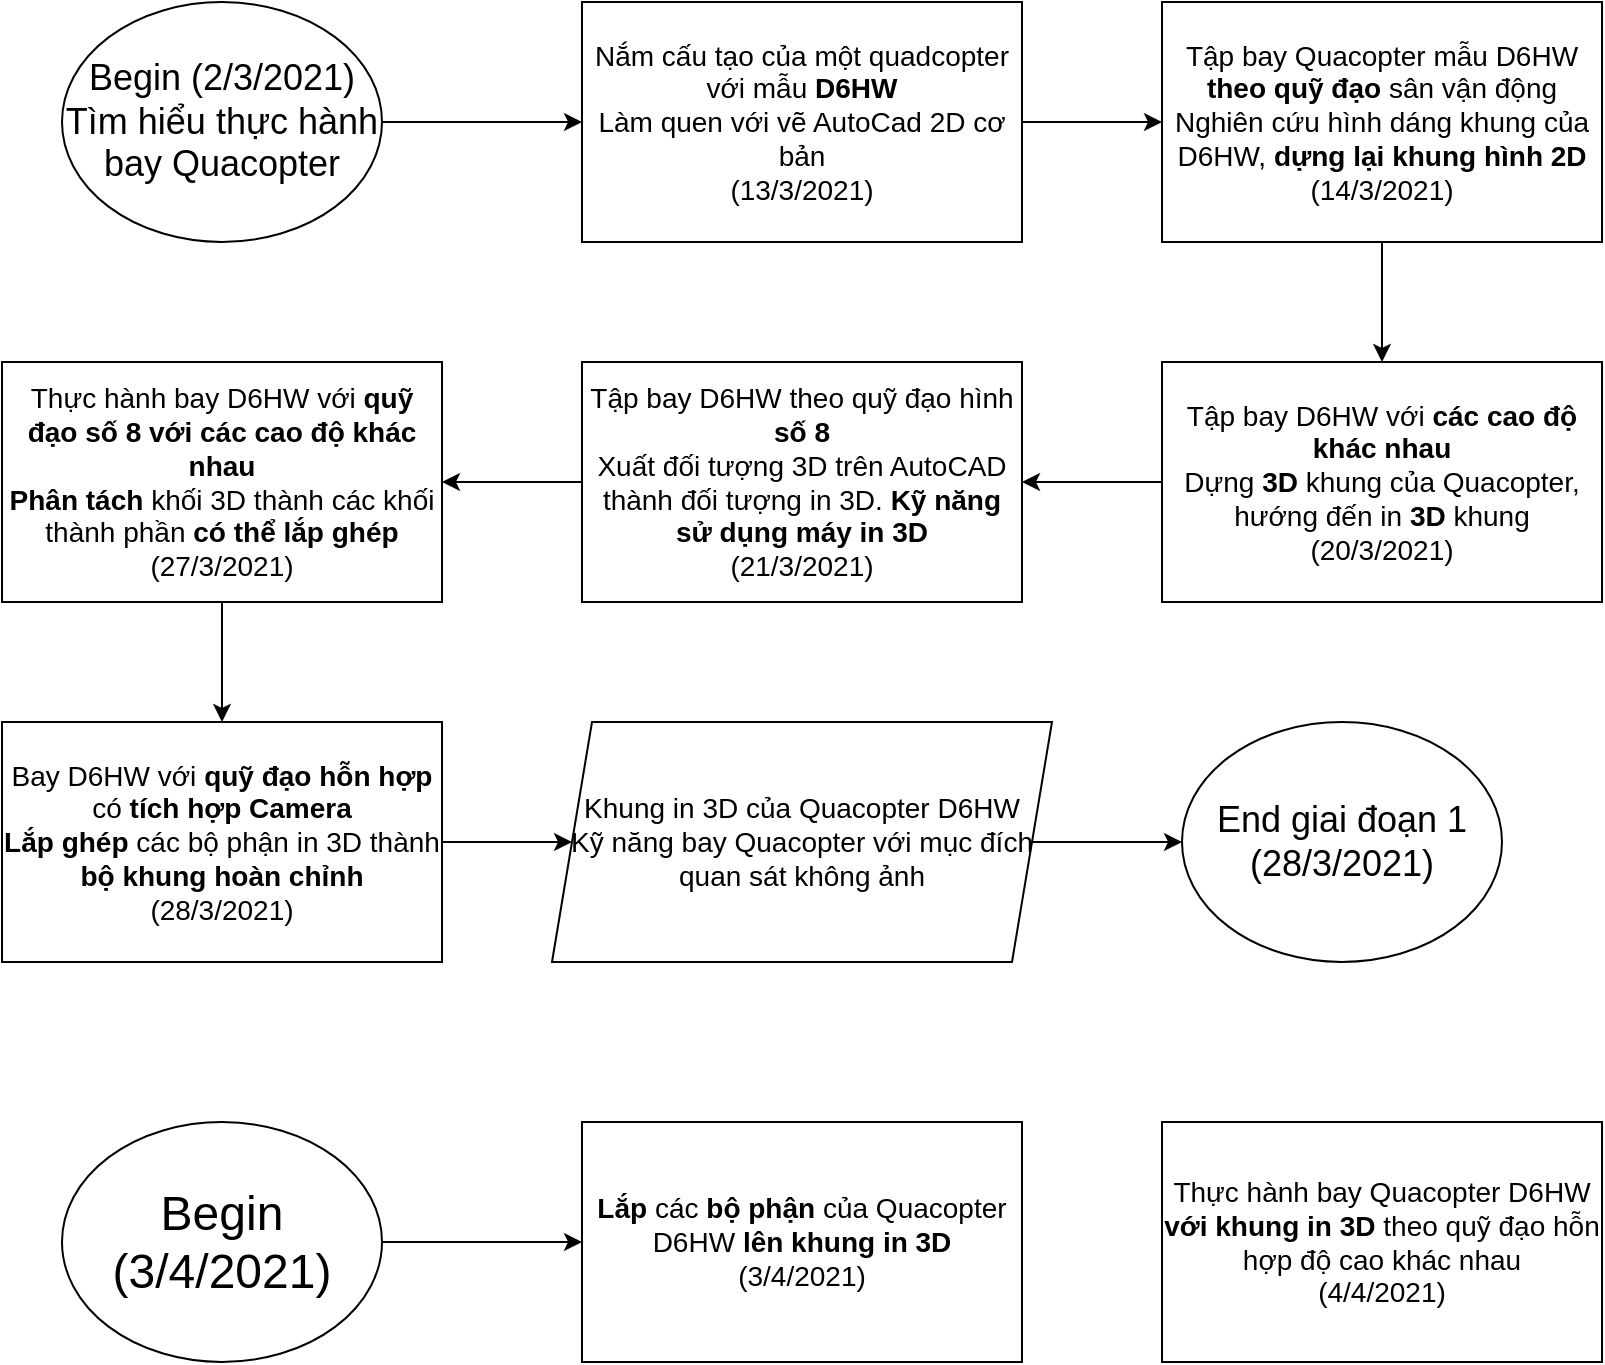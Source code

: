 <mxfile version="14.4.4" type="github">
  <diagram id="C5RBs43oDa-KdzZeNtuy" name="Page-1">
    <mxGraphModel dx="1038" dy="548" grid="1" gridSize="10" guides="1" tooltips="1" connect="1" arrows="1" fold="1" page="1" pageScale="1" pageWidth="827" pageHeight="1169" math="0" shadow="0">
      <root>
        <mxCell id="WIyWlLk6GJQsqaUBKTNV-0" />
        <mxCell id="WIyWlLk6GJQsqaUBKTNV-1" parent="WIyWlLk6GJQsqaUBKTNV-0" />
        <mxCell id="xfTpq5opTUSksuWAv6uG-0" style="edgeStyle=orthogonalEdgeStyle;curved=0;rounded=1;sketch=0;orthogonalLoop=1;jettySize=auto;html=1;exitX=1;exitY=0.5;exitDx=0;exitDy=0;entryX=0;entryY=0.5;entryDx=0;entryDy=0;" edge="1" parent="WIyWlLk6GJQsqaUBKTNV-1" source="2p2Xl5QN_kJqbLYliEAD-0" target="2p2Xl5QN_kJqbLYliEAD-1">
          <mxGeometry relative="1" as="geometry" />
        </mxCell>
        <mxCell id="2p2Xl5QN_kJqbLYliEAD-0" value="&lt;font&gt;&lt;font style=&quot;font-size: 18px&quot;&gt;Begin (2/3/2021)&lt;br&gt;Tìm hiểu thực hành bay Quacopter&lt;/font&gt;&lt;br&gt;&lt;/font&gt;" style="ellipse;whiteSpace=wrap;html=1;" parent="WIyWlLk6GJQsqaUBKTNV-1" vertex="1">
          <mxGeometry x="30" width="160" height="120" as="geometry" />
        </mxCell>
        <mxCell id="xfTpq5opTUSksuWAv6uG-3" style="edgeStyle=orthogonalEdgeStyle;curved=0;rounded=1;sketch=0;orthogonalLoop=1;jettySize=auto;html=1;exitX=1;exitY=0.5;exitDx=0;exitDy=0;entryX=0;entryY=0.5;entryDx=0;entryDy=0;" edge="1" parent="WIyWlLk6GJQsqaUBKTNV-1" source="2p2Xl5QN_kJqbLYliEAD-1" target="xfTpq5opTUSksuWAv6uG-1">
          <mxGeometry relative="1" as="geometry" />
        </mxCell>
        <mxCell id="2p2Xl5QN_kJqbLYliEAD-1" value="&lt;font style=&quot;font-size: 14px&quot;&gt;Nắm cấu tạo của một quadcopter với mẫu &lt;b&gt;D6HW&lt;/b&gt;&lt;br&gt;Làm quen với vẽ AutoCad 2D cơ bản&lt;br&gt;(13/3/2021)&lt;br&gt;&lt;/font&gt;" style="rounded=0;whiteSpace=wrap;html=1;" parent="WIyWlLk6GJQsqaUBKTNV-1" vertex="1">
          <mxGeometry x="290" width="220" height="120" as="geometry" />
        </mxCell>
        <mxCell id="xfTpq5opTUSksuWAv6uG-5" style="edgeStyle=orthogonalEdgeStyle;curved=0;rounded=1;sketch=0;orthogonalLoop=1;jettySize=auto;html=1;exitX=0.5;exitY=1;exitDx=0;exitDy=0;entryX=0.5;entryY=0;entryDx=0;entryDy=0;" edge="1" parent="WIyWlLk6GJQsqaUBKTNV-1" source="xfTpq5opTUSksuWAv6uG-1" target="xfTpq5opTUSksuWAv6uG-4">
          <mxGeometry relative="1" as="geometry" />
        </mxCell>
        <mxCell id="xfTpq5opTUSksuWAv6uG-1" value="&lt;font style=&quot;font-size: 14px&quot;&gt;Tập bay Quacopter mẫu D6HW &lt;b&gt;theo quỹ đạo&lt;/b&gt; sân vận động&lt;br&gt;Nghiên cứu hình dáng khung của D6HW, &lt;b&gt;dựng lại khung hình 2D&lt;/b&gt;&lt;br&gt;(14/3/2021)&lt;/font&gt;" style="rounded=0;whiteSpace=wrap;html=1;sketch=0;" vertex="1" parent="WIyWlLk6GJQsqaUBKTNV-1">
          <mxGeometry x="580" width="220" height="120" as="geometry" />
        </mxCell>
        <mxCell id="xfTpq5opTUSksuWAv6uG-8" style="edgeStyle=orthogonalEdgeStyle;curved=0;rounded=1;sketch=0;orthogonalLoop=1;jettySize=auto;html=1;exitX=0;exitY=0.5;exitDx=0;exitDy=0;entryX=1;entryY=0.5;entryDx=0;entryDy=0;" edge="1" parent="WIyWlLk6GJQsqaUBKTNV-1" source="xfTpq5opTUSksuWAv6uG-4" target="xfTpq5opTUSksuWAv6uG-6">
          <mxGeometry relative="1" as="geometry" />
        </mxCell>
        <mxCell id="xfTpq5opTUSksuWAv6uG-4" value="&lt;font style=&quot;font-size: 14px&quot;&gt;Tập bay D6HW với &lt;b&gt;các cao độ khác nhau&lt;/b&gt;&lt;br&gt;Dựng &lt;b&gt;3D&lt;/b&gt; khung của Quacopter, hướng đến in &lt;b&gt;3D&lt;/b&gt; khung&lt;br&gt;(20/3/2021)&lt;/font&gt;" style="rounded=0;whiteSpace=wrap;html=1;sketch=0;" vertex="1" parent="WIyWlLk6GJQsqaUBKTNV-1">
          <mxGeometry x="580" y="180" width="220" height="120" as="geometry" />
        </mxCell>
        <mxCell id="xfTpq5opTUSksuWAv6uG-9" style="edgeStyle=orthogonalEdgeStyle;curved=0;rounded=1;sketch=0;orthogonalLoop=1;jettySize=auto;html=1;exitX=0;exitY=0.5;exitDx=0;exitDy=0;entryX=1;entryY=0.5;entryDx=0;entryDy=0;" edge="1" parent="WIyWlLk6GJQsqaUBKTNV-1" source="xfTpq5opTUSksuWAv6uG-6" target="xfTpq5opTUSksuWAv6uG-7">
          <mxGeometry relative="1" as="geometry" />
        </mxCell>
        <mxCell id="xfTpq5opTUSksuWAv6uG-6" value="&lt;font style=&quot;font-size: 14px&quot;&gt;Tập bay D6HW theo quỹ đạo hình &lt;b&gt;số 8&lt;/b&gt;&lt;br&gt;Xuất đối tượng 3D trên AutoCAD thành đối tượng in 3D. &lt;b&gt;Kỹ năng sử dụng máy in 3D&lt;/b&gt;&lt;br&gt;(21/3/2021)&lt;/font&gt;" style="rounded=0;whiteSpace=wrap;html=1;sketch=0;" vertex="1" parent="WIyWlLk6GJQsqaUBKTNV-1">
          <mxGeometry x="290" y="180" width="220" height="120" as="geometry" />
        </mxCell>
        <mxCell id="xfTpq5opTUSksuWAv6uG-12" style="edgeStyle=orthogonalEdgeStyle;curved=0;rounded=1;sketch=0;orthogonalLoop=1;jettySize=auto;html=1;exitX=0.5;exitY=1;exitDx=0;exitDy=0;entryX=0.5;entryY=0;entryDx=0;entryDy=0;" edge="1" parent="WIyWlLk6GJQsqaUBKTNV-1" source="xfTpq5opTUSksuWAv6uG-7" target="xfTpq5opTUSksuWAv6uG-11">
          <mxGeometry relative="1" as="geometry" />
        </mxCell>
        <mxCell id="xfTpq5opTUSksuWAv6uG-7" value="&lt;span style=&quot;font-size: 14px&quot;&gt;Thực hành bay D6HW với &lt;b&gt;quỹ đạo số 8 với các cao độ khác nhau&lt;/b&gt;&lt;br&gt;&lt;b&gt;Phân tách&lt;/b&gt; khối 3D thành các khối thành phần &lt;b&gt;có thể lắp ghép&lt;/b&gt;&lt;br&gt;(27/3/2021)&lt;br&gt;&lt;/span&gt;" style="rounded=0;whiteSpace=wrap;html=1;sketch=0;" vertex="1" parent="WIyWlLk6GJQsqaUBKTNV-1">
          <mxGeometry y="180" width="220" height="120" as="geometry" />
        </mxCell>
        <mxCell id="xfTpq5opTUSksuWAv6uG-16" style="edgeStyle=orthogonalEdgeStyle;curved=0;rounded=1;sketch=0;orthogonalLoop=1;jettySize=auto;html=1;exitX=1;exitY=0.5;exitDx=0;exitDy=0;entryX=0;entryY=0.5;entryDx=0;entryDy=0;" edge="1" parent="WIyWlLk6GJQsqaUBKTNV-1" source="xfTpq5opTUSksuWAv6uG-11" target="xfTpq5opTUSksuWAv6uG-15">
          <mxGeometry relative="1" as="geometry" />
        </mxCell>
        <mxCell id="xfTpq5opTUSksuWAv6uG-11" value="&lt;span style=&quot;font-size: 14px&quot;&gt;Bay D6HW với &lt;b&gt;quỹ đạo hỗn hợp&lt;/b&gt; có &lt;b&gt;tích hợp Camera&lt;/b&gt;&lt;br&gt;&lt;b&gt;Lắp ghép&lt;/b&gt; các bộ phận in 3D thành &lt;b&gt;bộ khung hoàn chỉnh&lt;br&gt;&lt;/b&gt;(28/3/2021)&lt;br&gt;&lt;/span&gt;" style="rounded=0;whiteSpace=wrap;html=1;sketch=0;" vertex="1" parent="WIyWlLk6GJQsqaUBKTNV-1">
          <mxGeometry y="360" width="220" height="120" as="geometry" />
        </mxCell>
        <mxCell id="xfTpq5opTUSksuWAv6uG-23" style="edgeStyle=orthogonalEdgeStyle;curved=0;rounded=1;sketch=0;orthogonalLoop=1;jettySize=auto;html=1;exitX=1;exitY=0.5;exitDx=0;exitDy=0;entryX=0;entryY=0.5;entryDx=0;entryDy=0;" edge="1" parent="WIyWlLk6GJQsqaUBKTNV-1" source="xfTpq5opTUSksuWAv6uG-15" target="xfTpq5opTUSksuWAv6uG-18">
          <mxGeometry relative="1" as="geometry" />
        </mxCell>
        <mxCell id="xfTpq5opTUSksuWAv6uG-15" value="&lt;font style=&quot;font-size: 14px&quot;&gt;Khung in 3D của Quacopter D6HW&lt;br&gt;Kỹ năng bay Quacopter với mục đích quan sát không ảnh&lt;/font&gt;" style="shape=parallelogram;perimeter=parallelogramPerimeter;whiteSpace=wrap;html=1;fixedSize=1;rounded=0;sketch=0;" vertex="1" parent="WIyWlLk6GJQsqaUBKTNV-1">
          <mxGeometry x="275" y="360" width="250" height="120" as="geometry" />
        </mxCell>
        <mxCell id="xfTpq5opTUSksuWAv6uG-18" value="&lt;font&gt;&lt;font style=&quot;font-size: 18px&quot;&gt;End giai đoạn 1&lt;br&gt;(28/3/2021)&lt;/font&gt;&lt;br&gt;&lt;/font&gt;" style="ellipse;whiteSpace=wrap;html=1;" vertex="1" parent="WIyWlLk6GJQsqaUBKTNV-1">
          <mxGeometry x="590" y="360" width="160" height="120" as="geometry" />
        </mxCell>
        <mxCell id="xfTpq5opTUSksuWAv6uG-21" style="edgeStyle=orthogonalEdgeStyle;curved=0;rounded=1;sketch=0;orthogonalLoop=1;jettySize=auto;html=1;exitX=1;exitY=0.5;exitDx=0;exitDy=0;" edge="1" parent="WIyWlLk6GJQsqaUBKTNV-1" source="xfTpq5opTUSksuWAv6uG-19" target="xfTpq5opTUSksuWAv6uG-20">
          <mxGeometry relative="1" as="geometry" />
        </mxCell>
        <mxCell id="xfTpq5opTUSksuWAv6uG-19" value="&lt;font style=&quot;font-size: 24px&quot;&gt;Begin (3/4/2021)&lt;/font&gt;" style="ellipse;whiteSpace=wrap;html=1;" vertex="1" parent="WIyWlLk6GJQsqaUBKTNV-1">
          <mxGeometry x="30" y="560" width="160" height="120" as="geometry" />
        </mxCell>
        <mxCell id="xfTpq5opTUSksuWAv6uG-20" value="&lt;font style=&quot;font-size: 14px&quot;&gt;&lt;b&gt;Lắp&lt;/b&gt; các&lt;b&gt; bộ phận&lt;/b&gt; của Quacopter D6HW &lt;b&gt;lên khung in 3D&lt;/b&gt;&lt;br&gt;(3/4/2021)&lt;/font&gt;" style="rounded=0;whiteSpace=wrap;html=1;sketch=0;" vertex="1" parent="WIyWlLk6GJQsqaUBKTNV-1">
          <mxGeometry x="290" y="560" width="220" height="120" as="geometry" />
        </mxCell>
        <mxCell id="xfTpq5opTUSksuWAv6uG-22" value="&lt;font style=&quot;font-size: 14px&quot;&gt;Thực hành bay Quacopter D6HW &lt;b&gt;với khung in 3D&lt;/b&gt; theo quỹ đạo hỗn hợp độ cao khác nhau&lt;br&gt;(4/4/2021)&lt;/font&gt;" style="rounded=0;whiteSpace=wrap;html=1;sketch=0;" vertex="1" parent="WIyWlLk6GJQsqaUBKTNV-1">
          <mxGeometry x="580" y="560" width="220" height="120" as="geometry" />
        </mxCell>
      </root>
    </mxGraphModel>
  </diagram>
</mxfile>
